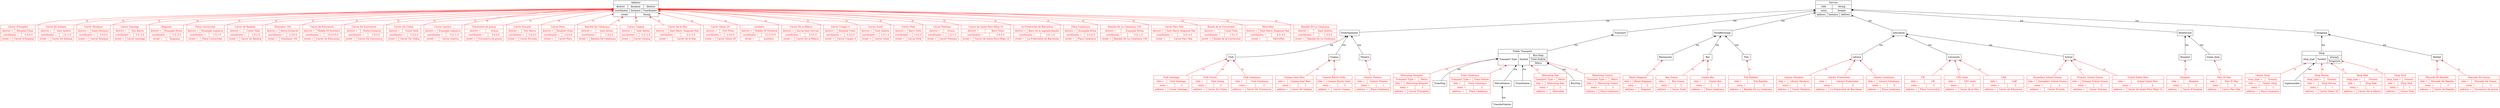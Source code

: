 digraph house {
	node [label="\N"];
	graph [bb="0,0,14909,678"];
	house_Class30113 [label="{Carrer D'hospital|{district =|{Hospital Clinic}}|{coordinates =|{-4.0;4.0}}|{street =|{Carrer D'hospital}}}", shape=record, color="0.0,1.0,1.0", fontcolor="0.0,1.0,1.0", pos="103,474", rects="0,499,207,524 0,474,87,499 87,474,207,499 0,449,124,474 124,449,207,474 0,424,74,449 74,424,207,449", width="2.86", height="1.39"];
	Address [label="{Address|{district|Instance|{District}}|{coordinates|Instance|{Coordinates}}|{street|String}}", shape=record, color="0.0,0.0,0.0", fontcolor="0.0,0.0,0.0", pos="3787,628", rects="3652,653,3922,678 3652,628,3737,653 3737,628,3834,653 3834,628,3922,653 3652,603,3748,628 3748,603,3823,628 3823,603,3922,628 36\
52,578,3786,603 3786,578,3922,603", width="3.75", height="1.39"];
	house_Class30112 [label="{Hospital|{title =|{Hospital}}|{noisy =|{3}}|{address =|{Carrer D'hospital}}}", shape=record, color="0.0,1.0,1.0", fontcolor="0.0,1.0,1.0", pos="13040,153", rects="12931,178,13149,203 12931,153,13034,178 13034,153,13149,178 12931,128,13062,153 13062,128,13149,153 12931,103,13016,128 13016,10\
3,13149,128", width="3.03", height="1.39"];
	Hospital [label=Hospital, shape=box, color="0.0,0.0,0.0", fontcolor="0.0,0.0,0.0", pos="13040,320", width="1.00", height="0.50"];
	house_Class40030 [label="{Carrer De Indiana|{district =|{Sant Andreu}}|{coordinates =|{1.0;-1.0}}|{street =|{Carrer De Indiana}}}", shape=record, color="0.0,1.0,1.0", fontcolor="0.0,1.0,1.0", pos="331,474", rects="224,499,438,524 224,474,319,499 319,474,438,499 224,449,351,474 351,449,438,474 224,424,298,449 298,424,438,449", width="2.97", height="1.39"];
	house_Class30110 [label="{Metrostop Hospital|{Transport Type =|{Metro}}|{title =|{Metrostop Hospital}}|{noisy =|{2}}|{address =|{Carrer D'hospital}}}", shape=record, color="0.0,1.0,1.0", fontcolor="0.0,1.0,1.0", pos="8434,153", rects="8325,190,8543,215 8325,165,8472,190 8472,165,8543,190 8325,140,8391,165 8391,140,8543,165 8325,115,8456,140 8456,115,8543,140 83\
25,90,8410,115 8410,90,8543,115", width="3.03", height="1.74"];
	"Public Transport" [label="{Public Transport|{Transport Type|Symbol|{Bus-Stop|Train-Station|Metro}}}", shape=record, color="0.0,0.0,0.0", fontcolor="0.0,0.0,0.0", pos="9089,320", rects="8945,345,9233,370 8945,270,9062,345 9062,270,9128,345 9128,320,9233,345 9128,295,9233,320 9128,270,9233,295", width="4.00", height="1.39"];
	house_Class40033 [label="{Carrer Montjuic|{district =|{Sants-Montjuic}}|{coordinates =|{4.0;0.0}}|{street =|{Carrer Montjuic}}}", shape=record, color="0.0,1.0,1.0", fontcolor="0.0,1.0,1.0", pos="555,474", rects="456,499,655,524 456,474,536,499 536,474,655,499 456,449,578,474 578,449,655,474 456,424,531,449 531,424,655,449", width="2.75", height="1.39"];
	Club [label=Club, shape=box, color="0.0,0.0,0.0", fontcolor="0.0,0.0,0.0", pos="7356,320", width="0.75", height="0.50"];
	Entertainment [label=Entertainment, shape=box, color="0.0,0.0,0.0", fontcolor="0.0,0.0,0.0", pos="8050,474", width="1.61", height="0.50"];
	house_Class40032 [label="{Library Montjuic|{title =|{Library Montjuic}}|{noisy =|{0}}|{address =|{Carrer Montjuic}}}", shape=record, color="0.0,1.0,1.0", fontcolor="0.0,1.0,1.0", pos="10711,153", rects="10607,178,10815,203 10607,153,10677,178 10677,153,10815,178 10607,128,10733,153 10733,128,10815,153 10607,103,10692,128 10692,10\
3,10815,128", width="2.89", height="1.39"];
	Library [label=Library, shape=box, color="0.0,0.0,0.0", fontcolor="0.0,0.0,0.0", pos="11009,320", width="0.89", height="0.50"];
	house_Class40035 [label="{Carrer Santiago|{district =|{Nou Barris}}|{coordinates =|{2.0;-2.0}}|{street =|{Carrer Santiago}}}", shape=record, color="0.0,1.0,1.0", fontcolor="0.0,1.0,1.0", pos="772,474", rects="672,499,872,524 672,474,767,499 767,474,872,499 672,449,792,474 792,449,872,474 672,424,746,449 746,424,872,449", width="2.78", height="1.39"];
	TramStop [label=TramStop, shape=box, color="0.0,0.0,0.0", fontcolor="0.0,0.0,0.0", pos="8601,153", width="1.11", height="0.50"];
	house_Class40034 [label="{Club Santiago|{title =|{Club Santiago}}|{noisy =|{5}}|{address =|{Carrer Santiago}}}", shape=record, color="0.0,1.0,1.0", fontcolor="0.0,1.0,1.0", pos="7000,153", rects="6895,178,7106,203 6895,153,6974,178 6974,153,7106,178 6895,128,7022,153 7022,128,7106,153 6895,103,6980,128 6980,103,7106,128", width="2.92", height="1.39"];
	house_Class40037 [label="{Resto Diagonal|{title =|{Resto Diagonal}}|{noisy =|{2}}|{address =|{Diagonal}}}", shape=record, color="0.0,1.0,1.0", fontcolor="0.0,1.0,1.0", pos="9775,153", rects="9685,178,9865,203 9685,153,9745,178 9745,153,9865,178 9685,128,9797,153 9797,128,9865,153 9685,103,9779,128 9779,103,9865,128", width="2.50", height="1.39"];
	Restaurant [label=Restaurant, shape=box, color="0.0,0.0,0.0", fontcolor="0.0,0.0,0.0", pos="9939,320", width="1.28", height="0.50"];
	house_Class30119 [label="{Center Shop|{shop_type =|{Grocery}}|{title =|{Center Shop}}|{noisy =|{1}}|{address =|{Placa Catalunya}}}", shape=record, color="0.0,1.0,1.0", fontcolor="0.0,1.0,1.0", pos="13501,153", rects="13395,190,13607,215 13395,165,13517,190 13517,165,13607,190 13395,140,13480,165 13480,140,13607,165 13395,115,13523,140 13523,11\
5,13607,140 13395,90,13480,115 13480,90,13607,115", width="2.94", height="1.74"];
	Shop [label="{Shop|{shop_type|Symbol|{Grocery|Drugstore}}}", shape=record, color="0.0,0.0,0.0", fontcolor="0.0,0.0,0.0", pos="13855,320", rects="13736,332,13975,357 13736,282,13823,332 13823,282,13889,332 13889,307,13975,332 13889,282,13975,307", width="3.31", height="1.04"];
	house_Class30118 [label="{Train Catalunya|{Transport Type =|{Train-Station}}|{title =|{Train Catalunya}}|{noisy =|{2}}|{address =|{Placa Catalunya}}}", shape=record, color="0.0,1.0,1.0", fontcolor="0.0,1.0,1.0", pos="8778,153", rects="8659,190,8898,215 8659,165,8793,190 8793,165,8898,190 8659,140,8746,165 8746,140,8898,165 8659,115,8800,140 8800,115,8898,140 86\
59,90,8757,115 8757,90,8898,115", width="3.31", height="1.74"];
	house_Class40038 [label="{Diagonal|{district =|{Eixample Dreta}}|{coordinates =|{3.0;-2.0}}|{street =|{Diagonal}}}", shape=record, color="0.0,1.0,1.0", fontcolor="0.0,1.0,1.0", pos="991,474", rects="890,499,1093,524 890,474,970,499 970,474,1093,499 890,449,1012,474 1012,449,1093,474 890,424,990,449 990,424,1093,449", width="2.81", height="1.39"];
	house_Class30117 [label="{Placa Universitat|{district =|{Eixample esquerra}}|{coordinates =|{-1.0;1.0}}|{street =|{Placa Universitat}}}", shape=record, color="0.0,1.0,1.0", fontcolor="0.0,1.0,1.0", pos="1222,474", rects="1110,499,1334,524 1110,474,1190,499 1190,474,1334,499 1110,449,1242,474 1242,449,1334,474 1110,424,1192,449 1192,424,1334,449", width="3.11", height="1.39"];
	house_Class30116 [label="{UB|{title =|{UB}}|{noisy =|{3}}|{address =|{Placa Universitat}}}", shape=record, color="0.0,1.0,1.0", fontcolor="0.0,1.0,1.0", pos="11480,153", rects="11371,178,11589,203 11371,153,11492,178 11492,153,11589,178 11371,128,11502,153 11502,128,11589,153 11371,103,11456,128 11456,10\
3,11589,128", width="3.03", height="1.39"];
	University [label=University, shape=box, color="0.0,0.0,0.0", fontcolor="0.0,0.0,0.0", pos="11597,320", width="1.19", height="0.50"];
	house_Class30115 [label="{Carrer de Rambla|{district =|{Ciutat Vella}}|{coordinates =|{-1.0;2.0}}|{street =|{Carrer de Rambla}}}", shape=record, color="0.0,1.0,1.0", fontcolor="0.0,1.0,1.0", pos="1457,474", rects="1352,499,1563,524 1352,474,1449,499 1449,474,1563,499 1352,449,1478,474 1478,449,1563,474 1352,424,1426,449 1426,424,1563,449", width="2.92", height="1.39"];
	house_Class30114 [label="{Mercado De Rambla|{title =|{Mercado De Rambla}}|{noisy =|{2}}|{address =|{Carrer de Rambla}}}", shape=record, color="0.0,1.0,1.0", fontcolor="0.0,1.0,1.0", pos="14540,153", rects="14429,178,14651,203 14429,153,14493,178 14493,153,14651,178 14429,128,14562,153 14562,128,14651,153 14429,103,14514,128 14514,10\
3,14651,128", width="3.08", height="1.39"];
	Market [label=Market, shape=box, color="0.0,0.0,0.0", fontcolor="0.0,0.0,0.0", pos="14540,320", width="0.89", height="0.50"];
	Transport [label=Transport, shape=box, color="0.0,0.0,0.0", fontcolor="0.0,0.0,0.0", pos="9879,474", width="1.11", height="0.50"];
	Service [label="{Service|{title|String}|{noisy|Integer}|{address|Instance|{Address}}}", shape=record, color="0.0,0.0,0.0", fontcolor="0.0,0.0,0.0", pos="10710,628", rects="10603,653,10817,678 10603,628,10703,653 10703,628,10817,653 10603,603,10703,628 10703,603,10817,628 10603,578,10672,603 10672,57\
8,10747,603 10747,578,10817,603", width="2.97", height="1.39"];
	house_Class30018 [label="{Muntaner 102|{district =|{Horta-Guinardo}}|{coordinates =|{2.0;0.0}}|{street =|{Muntaner 102}}}", shape=record, color="0.0,1.0,1.0", fontcolor="0.0,1.0,1.0", pos="1682,474", rects="1580,499,1785,524 1580,474,1660,499 1660,474,1785,499 1580,449,1705,474 1705,449,1785,474 1580,424,1662,449 1662,424,1785,449", width="2.83", height="1.39"];
	house_Class10002 [label="{Carrer de Educacion|{district =|{Middle Of Nowhere}}|{coordinates =|{-10.0;10.0}}|{street =|{Carrer de Educacion}}}", shape=record, color="0.0,1.0,1.0", fontcolor="0.0,1.0,1.0", pos="1916,474", rects="1802,499,2031,524 1802,474,1882,499 1882,474,2031,499 1802,449,1928,474 1928,449,2031,474 1802,424,1876,449 1876,424,2031,449", width="3.17", height="1.39"];
	house_Class40020 [label="{Club Gracia|{title =|{Club Gracia}}|{noisy =|{5}}|{address =|{Carrer De Clubia}}}", shape=record, color="0.0,1.0,1.0", fontcolor="0.0,1.0,1.0", pos="7231,153", rects="7123,178,7340,203 7123,153,7213,178 7213,153,7340,178 7123,128,7253,153 7253,128,7340,153 7123,103,7208,128 7208,103,7340,128", width="3.00", height="1.39"];
	house_Class40024 [label="{Secondary School Gracia|{title =|{Secondary School Gracia}}|{noisy =|{2}}|{address =|{Carrer Escuela}}}", shape=record, color="0.0,1.0,1.0", fontcolor="0.0,1.0,1.0", pos="12220,153", rects="12097,178,12343,203 12097,153,12157,178 12157,153,12343,178 12097,128,12242,153 12242,128,12343,153 12097,103,12204,128 12204,10\
3,12343,128", width="3.42", height="1.39"];
	School [label=School, shape=box, color="0.0,0.0,0.0", fontcolor="0.0,0.0,0.0", pos="12348,320", width="0.83", height="0.50"];
	house_Class40023 [label="{Carrer De Traveserra|{district =|{Horta-Guinardo}}|{coordinates =|{2.0;3.0}}|{street =|{Carrer De Traveserra}}}", shape=record, color="0.0,1.0,1.0", fontcolor="0.0,1.0,1.0", pos="2166,474", rects="2048,499,2284,524 2048,474,2143,499 2143,474,2284,499 2048,449,2189,474 2189,449,2284,474 2048,424,2122,449 2122,424,2284,449", width="3.28", height="1.39"];
	FoodBeverage [label=FoodBeverage, shape=box, color="0.0,0.0,0.0", fontcolor="0.0,0.0,0.0", pos="10317,474", width="1.58", height="0.50"];
	house_Class40022 [label="{Club Catalunya|{title =|{Club Catalunya}}|{noisy =|{5}}|{address =|{Carrer De Traveserra}}}", shape=record, color="0.0,1.0,1.0", fontcolor="0.0,1.0,1.0", pos="7480,153", rects="7357,178,7604,203 7357,153,7449,178 7449,153,7604,178 7357,128,7502,153 7502,128,7604,153 7357,103,7442,128 7442,103,7604,128", width="3.42", height="1.39"];
	house_Class40021 [label="{Carrer De Clubia|{district =|{Ciutat Vella}}|{coordinates =|{2.0;2.0}}|{street =|{Carrer De Clubia}}}", shape=record, color="0.0,1.0,1.0", fontcolor="0.0,1.0,1.0", pos="2405,474", rects="2302,499,2508,524 2302,474,2397,499 2397,474,2508,499 2302,449,2428,474 2428,449,2508,474 2302,424,2376,449 2376,424,2508,449", width="2.86", height="1.39"];
	house_Class30108 [label="{Carrer Llastics|{district =|{Eixample esquerra}}|{coordinates =|{-3.0;-1.0}}|{street =|{Carrer Llastics}}}", shape=record, color="0.0,1.0,1.0", fontcolor="0.0,1.0,1.0", pos="2638,474", rects="2526,499,2750,524 2526,474,2606,499 2606,474,2750,499 2526,449,2656,474 2656,449,2750,474 2526,424,2617,449 2617,424,2750,449", width="3.11", height="1.39"];
	house_Class40027 [label="{Traveserra de gracia|{district =|{Gracia}}|{coordinates =|{4.0;4.0}}|{street =|{Traveserra de gracia}}}", shape=record, color="0.0,1.0,1.0", fontcolor="0.0,1.0,1.0", pos="2883,474", rects="2768,499,2998,524 2768,474,2893,499 2893,474,2998,499 2768,449,2906,474 2906,449,2998,474 2768,424,2842,449 2842,424,2998,449", width="3.19", height="1.39"];
	house_Class40026 [label="{Mercado De Gracia|{title =|{Mercado De Gracia}}|{noisy =|{2}}|{address =|{Traveserra de gracia}}}", shape=record, color="0.0,1.0,1.0", fontcolor="0.0,1.0,1.0", pos="14789,153", rects="14669,178,14910,203 14669,153,14746,178 14746,153,14910,178 14669,128,14811,153 14811,128,14910,153 14669,103,14754,128 14754,10\
3,14910,128", width="3.33", height="1.39"];
	house_Class40025 [label="{Carrer Escuela|{district =|{Nou Barris}}|{coordinates =|{3.0;4.0}}|{street =|{Carrer Escuela}}}", shape=record, color="0.0,1.0,1.0", fontcolor="0.0,1.0,1.0", pos="3111,474", rects="3016,499,3207,524 3016,474,3107,499 3107,474,3207,499 3016,449,3134,474 3134,449,3207,474 3016,424,3090,449 3090,424,3207,449", width="2.64", height="1.39"];
	house_Class30109 [label="{Carrer Paris|{district =|{Hospital Clinic}}|{coordinates =|{2.0;4.0}}|{street =|{Carrer Paris}}}", shape=record, color="0.0,1.0,1.0", fontcolor="0.0,1.0,1.0", pos="3320,474", rects="3224,499,3417,524 3224,474,3304,499 3304,474,3417,499 3224,449,3343,474 3343,449,3417,474 3224,424,3308,449 3308,424,3417,449", width="2.67", height="1.39"];
	MetroStation [label=MetroStation, shape=box, color="0.0,0.0,0.0", fontcolor="0.0,0.0,0.0", pos="8968,153", width="1.47", height="0.50"];
	house_Class30103 [label="{Rambla De Catalunya|{district =|{Sant Antoni}}|{coordinates =|{-1.0;4.0}}|{street =|{Rambla De Catalunya}}}", shape=record, color="0.0,1.0,1.0", fontcolor="0.0,1.0,1.0", pos="3554,474", rects="3434,499,3674,524 3434,474,3544,499 3544,474,3674,499 3434,449,3574,474 3574,449,3674,474 3434,424,3508,449 3508,424,3674,449", width="3.33", height="1.39"];
	house_Class40029 [label="{Cinema Sant Pere|{title =|{Cinema Sant Pere}}|{noisy =|{2}}|{address =|{Carrer De Indiana}}}", shape=record, color="0.0,1.0,1.0", fontcolor="0.0,1.0,1.0", pos="7733,153", rects="7621,178,7846,203 7621,153,7693,178 7693,153,7846,178 7621,128,7755,153 7755,128,7846,153 7621,103,7706,128 7706,103,7846,128", width="3.11", height="1.39"];
	Cinema [label=Cinema, shape=box, color="0.0,0.0,0.0", fontcolor="0.0,0.0,0.0", pos="7970,320", width="0.94", height="0.50"];
	house_Class30003 [label="{Carrer Cinema|{district =|{Sant Antoni}}|{coordinates =|{-3.0;-2.0}}|{street =|{Carrer Cinema}}}", shape=record, color="0.0,1.0,1.0", fontcolor="0.0,1.0,1.0", pos="3787,474", rects="3692,499,3883,524 3692,474,3778,499 3778,474,3883,499 3692,449,3805,474 3805,449,3883,474 3692,424,3766,449 3766,424,3883,449", width="2.64", height="1.39"];
	Theatre [label=Theatre, shape=box, color="0.0,0.0,0.0", fontcolor="0.0,0.0,0.0", pos="8129,320", width="0.97", height="0.50"];
	Education [label=Education, shape=box, color="0.0,0.0,0.0", fontcolor="0.0,0.0,0.0", pos="11221,474", width="1.17", height="0.50"];
	house_Class30004 [label="{UPC Gotic|{title =|{UPC Gotic}}|{noisy =|{3}}|{address =|{Carrer de la Mar}}}", shape=record, color="0.0,1.0,1.0", fontcolor="0.0,1.0,1.0", pos="11714,153", rects="11607,178,11821,203 11607,153,11701,178 11701,153,11821,178 11607,128,11736,153 11736,128,11821,153 11607,103,11692,128 11692,10\
3,11821,128", width="2.97", height="1.39"];
	TransferStation [label=TransferStation, shape=box, color="0.0,0.0,0.0", fontcolor="0.0,0.0,0.0", pos="8968,18", width="1.69", height="0.50"];
	Supermarket [label=Supermarket, shape=box, color="0.0,0.0,0.0", fontcolor="0.0,0.0,0.0", pos="13677,153", width="1.44", height="0.50"];
	house_Class30005 [label="{Carrer de la Mar|{district =|{Sant Marti: Diagonal Mar}}|{coordinates =|{-4.0;-3.0}}|{street =|{Carrer de la Mar}}}", shape=record, color="0.0,1.0,1.0", fontcolor="0.0,1.0,1.0", pos="4034,474", rects="3900,499,4169,524 3900,474,3980,499 3980,474,4169,499 3900,449,4052,474 4052,449,4169,474 3900,424,4007,449 4007,424,4169,449", width="3.72", height="1.39"];
	HealthCare [label=HealthCare, shape=box, color="0.0,0.0,0.0", fontcolor="0.0,0.0,0.0", pos="13040,474", width="1.31", height="0.50"];
	house_Class40011 [label="{Carrer Ghent 20|{district =|{Fort Pienc}}|{coordinates =|{2.0;0.0}}|{street =|{Carrer Ghent 20}}}", shape=record, color="0.0,1.0,1.0", fontcolor="0.0,1.0,1.0", pos="4288,474", rects="4186,499,4391,524 4186,474,4286,499 4286,474,4391,499 4186,449,4311,474 4311,449,4391,474 4186,424,4260,449 4260,424,4391,449", width="2.83", height="1.39"];
	house_Class40010 [label="{Shop Ferran|{shop_type =|{Grocery}}|{title =|{Shop Ferran}}|{noisy =|{1}}|{address =|{Carrer Ghent 20}}}", shape=record, color="0.0,1.0,1.0", fontcolor="0.0,1.0,1.0", pos="13855,153", rects="13747,190,13963,215 13747,165,13871,190 13871,165,13963,190 13747,140,13835,165 13835,140,13963,165 13747,115,13877,140 13877,11\
5,13963,140 13747,90,13832,115 13832,90,13963,115", width="3.00", height="1.74"];
	house_Class50010 [label="{nowhere|{district =|{Middle Of Nowhere}}|{coordinates =|{-12.0;10.0}}|{street =|{nowhere}}}", shape=record, color="0.0,1.0,1.0", fontcolor="0.0,1.0,1.0", pos="4522,474", rects="4408,499,4636,524 4408,474,4488,499 4488,474,4636,499 4408,449,4533,474 4533,449,4636,474 4408,424,4520,449 4520,424,4636,449", width="3.17", height="1.39"];
	house_Class40013 [label="{Carrer De la Ribera|{district =|{Sarria-Sant Gervasi}}|{coordinates =|{3.0;0.0}}|{street =|{Carrer De la Ribera}}}", shape=record, color="0.0,1.0,1.0", fontcolor="0.0,1.0,1.0", pos="4770,474", rects="4654,499,4886,524 4654,474,4734,499 4734,474,4886,499 4654,449,4793,474 4793,449,4886,474 4654,424,4732,449 4732,424,4886,449", width="3.22", height="1.39"];
	house_Class40012 [label="{Shop Paki|{shop_type =|{Grocery}}|{title =|{Shop Paki}}|{noisy =|{1}}|{address =|{Carrer De la Ribera}}}", shape=record, color="0.0,1.0,1.0", fontcolor="0.0,1.0,1.0", pos="14098,153", rects="13981,190,14216,215 13981,165,14114,190 14114,165,14216,190 13981,140,14086,165 14086,140,14216,165 13981,115,14120,140 14120,11\
5,14216,140 13981,90,14066,115 14066,90,14216,115", width="3.25", height="1.74"];
	Bar [label=Bar, shape=box, color="0.0,0.0,0.0", fontcolor="0.0,0.0,0.0", pos="10193,320", width="0.75", height="0.50"];
	house_Class2 [label="{Carrer Congos 4|{district =|{Hospital Clinic}}|{coordinates =|{3.0;4.0}}|{street =|{Carrer Congos 4}}}", shape=record, color="0.0,1.0,1.0", fontcolor="0.0,1.0,1.0", pos="5005,474", rects="4904,499,5107,524 4904,474,4989,499 4989,474,5107,499 4904,449,5028,474 5028,449,5107,474 4904,424,4978,449 4978,424,5107,449", width="2.81", height="1.39"];
	house_Class40019 [label="{Carrer Guell|{district =|{Sant Andreu}}|{coordinates =|{2.0;1.0}}|{street =|{Carrer Guell}}}", shape=record, color="0.0,1.0,1.0", fontcolor="0.0,1.0,1.0", pos="5215,474", rects="5124,499,5307,524 5124,474,5204,499 5204,474,5307,499 5124,449,5238,474 5238,449,5307,474 5124,424,5202,449 5202,424,5307,449", width="2.53", height="1.39"];
	house_Class1 [label="{UAB|{title =|{UAB}}|{noisy =|{2}}|{address =|{Carrer de Educacion}}}", shape=record, color="0.0,1.0,1.0", fontcolor="0.0,1.0,1.0", pos="11959,153", rects="11839,178,12079,203 11839,153,11966,178 11966,153,12079,178 11839,128,11981,153 11981,128,12079,153 11839,103,11924,128 11924,10\
3,12079,128", width="3.33", height="1.39"];
	house_Class40018 [label="{Bar Gracia|{title =|{Bar Gracia}}|{noisy =|{3}}|{address =|{Carrer Guell}}}", shape=record, color="0.0,1.0,1.0", fontcolor="0.0,1.0,1.0", pos="9976,153", rects="9883,178,10069,203 9883,153,9961,178 9961,153,10069,178 9883,128,9998,153 9998,128,10069,153 9883,103,9968,128 9968,103,10069,12\
8", width="2.58", height="1.39"];
	TrainStation [label=TrainStation, shape=box, color="0.0,0.0,0.0", fontcolor="0.0,0.0,0.0", pos="9089,153", width="1.39", height="0.50"];
	house_Class40015 [label="{Carrer Nick|{district =|{Barri Gotic}}|{coordinates =|{1.0;2.0}}|{street =|{Carrer Nick}}}", shape=record, color="0.0,1.0,1.0", fontcolor="0.0,1.0,1.0", pos="5413,474", rects="5324,499,5502,524 5324,474,5408,499 5408,474,5502,499 5324,449,5436,474 5436,449,5502,474 5324,424,5403,449 5403,424,5502,449", width="2.47", height="1.39"];
	house_Class40014 [label="{Shop Nick|{shop_type =|{Grocery}}|{title =|{Shop Nick}}|{noisy =|{1}}|{address =|{Carrer Nick}}}", shape=record, color="0.0,1.0,1.0", fontcolor="0.0,1.0,1.0", pos="14322,153", rects="14233,190,14412,215 14233,165,14338,190 14338,165,14412,190 14233,140,14310,165 14310,140,14412,165 14233,115,14344,140 14344,11\
5,14412,140 14233,90,14318,115 14318,90,14412,115", width="2.47", height="1.74"];
	house_Class40017 [label="{Carrer Fontana|{district =|{Gracia}}|{coordinates =|{1.0;1.0}}|{street =|{Carrer Fontana}}}", shape=record, color="0.0,1.0,1.0", fontcolor="0.0,1.0,1.0", pos="5617,474", rects="5520,499,5715,524 5520,474,5627,499 5627,474,5715,499 5520,449,5640,474 5640,449,5715,474 5520,424,5594,449 5594,424,5715,449", width="2.69", height="1.39"];
	house_Class40016 [label="{Primary School Gracia|{title =|{Primary School Gracia}}|{noisy =|{2}}|{address =|{Carrer Fontana}}}", shape=record, color="0.0,1.0,1.0", fontcolor="0.0,1.0,1.0", pos="12475,153", rects="12361,178,12589,203 12361,153,12421,178 12421,153,12589,178 12361,128,12497,153 12497,128,12589,153 12361,103,12457,128 12457,10\
3,12589,128", width="3.17", height="1.39"];
	house_Class3 [label="{Pub Rambla|{title =|{Pub Rambla}}|{noisy =|{3}}|{address =|{Rambla De La Catalunya}}}", shape=record, color="0.0,1.0,1.0", fontcolor="0.0,1.0,1.0", pos="10453,153", rects="10317,178,10589,203 10317,153,10434,178 10434,153,10589,178 10317,128,10475,153 10475,128,10589,153 10317,103,10402,128 10402,10\
3,10589,128", width="3.78", height="1.39"];
	Pub [label=Pub, shape=box, color="0.0,0.0,0.0", fontcolor="0.0,0.0,0.0", pos="10359,320", width="0.75", height="0.50"];
	Shopping [label=Shopping, shape=box, color="0.0,0.0,0.0", fontcolor="0.0,0.0,0.0", pos="13855,474", width="1.11", height="0.50"];
	house_Class30077 [label="{Carrer de Sante Pere Mitja 10|{district =|{Barri Gotic}}|{coordinates =|{-2.0;2.0}}|{street =|{Carrer de Sante Pere Mitja 10}}}\
", shape=record, color="0.0,1.0,1.0", fontcolor="0.0,1.0,1.0", pos="5880,474", rects="5732,499,6028,524 5732,474,5875,499 5875,474,6028,499 5732,449,5900,474 5900,449,6028,474 5732,424,5806,449 5806,424,6028,449", width="4.11", height="1.39"];
	house_Class30074 [label="{Library Fraternitat|{title =|{Library Fraternitat}}|{noisy =|{0}}|{address =|{La Fraternitat de Barcelona}}}", shape=record, color="0.0,1.0,1.0", fontcolor="0.0,1.0,1.0", pos="10978,153", rects="10833,178,11124,203 10833,153,10936,178 10936,153,11124,178 10833,128,11000,153 11000,128,11124,153 10833,103,10918,128 10918,10\
3,11124,128", width="4.03", height="1.39"];
	house_Class30076 [label="{School Santa Pere|{title =|{School Santa Pere}}|{noisy =|{4}}|{address =|{Carrer de Sante Pere Mitja 10}}}", shape=record, color="0.0,1.0,1.0", fontcolor="0.0,1.0,1.0", pos="12760,153", rects="12607,178,12914,203 12607,153,12720,178 12720,153,12914,178 12607,128,12782,153 12782,128,12914,153 12607,103,12692,128 12692,10\
3,12914,128", width="4.25", height="1.39"];
	house_Class30075 [label="{La Fraternitat de Barcelona|{district =|{Barri de la sagrada familia}}|{coordinates =|{2.0;-1.0}}|{street =|{La Fraternitat de \
Barcelona}}}", shape=record, color="0.0,1.0,1.0", fontcolor="0.0,1.0,1.0", pos="6186,474", rects="6046,499,6326,524 6046,474,6128,499 6128,474,6326,499 6046,449,6206,474 6206,449,6326,474 6046,424,6120,449 6120,424,6326,449", width="3.89", height="1.39"];
	house_Class30071 [label="{Library Catalunya|{title =|{Library Catalunya}}|{noisy =|{0}}|{address =|{Placa Catalunya}}}", shape=record, color="0.0,1.0,1.0", fontcolor="0.0,1.0,1.0", pos="11247,153", rects="11141,178,11353,203 11141,153,11207,178 11207,153,11353,178 11141,128,11269,153 11269,128,11353,153 11141,103,11226,128 11226,10\
3,11353,128", width="2.94", height="1.39"];
	house_Class30072 [label="{Placa Catalunya|{district =|{Eixample Dreta}}|{coordinates =|{0.0;0.0}}|{street =|{Placa Catalunya}}}", shape=record, color="0.0,1.0,1.0", fontcolor="0.0,1.0,1.0", pos="6445,474", rects="6344,499,6547,524 6344,474,6424,499 6424,474,6547,499 6344,449,6468,474 6468,449,6547,474 6344,424,6419,449 6419,424,6547,449", width="2.81", height="1.39"];
	house_Class20001 [label="{Rambla De La Catalunya 150|{district =|{Eixample Dreta}}|{coordinates =|{-3.0;-1.0}}|{street =|{Rambla De La Catalunya 150}}}", shape=record, color="0.0,1.0,1.0", fontcolor="0.0,1.0,1.0", pos="6710,474", rects="6564,499,6857,524 6564,474,6689,499 6689,474,6857,499 6564,449,6728,474 6728,449,6857,474 6564,424,6638,449 6638,424,6857,449", width="4.06", height="1.39"];
	house_Class20002 [label="{Cinema Barrio Gotic|{title =|{Cinema Barrio Gotic}}|{noisy =|{2}}|{address =|{Carrer Cinema}}}", shape=record, color="0.0,1.0,1.0", fontcolor="0.0,1.0,1.0", pos="7970,153", rects="7863,178,8078,203 7863,153,7923,178 7923,153,8078,178 7863,128,7992,153 7992,128,8078,153 7863,103,7954,128 7954,103,8078,128", width="2.97", height="1.39"];
	house_Class40007 [label="{Carrer Parc Mar|{district =|{Sant Marti: Diagonal Mar}}|{coordinates =|{-4.0;-4.0}}|{street =|{Carrer Parc Mar}}}", shape=record, color="0.0,1.0,1.0", fontcolor="0.0,1.0,1.0", pos="7008,474", rects="6874,499,7143,524 6874,474,6954,499 6954,474,7143,499 6874,449,7026,474 7026,449,7143,474 6874,424,6983,449 6983,424,7143,449", width="3.72", height="1.39"];
	house_Class50007 [label="{Ronda de la Universitat|{district =|{Ciutat Vella}}|{coordinates =|{-1.0;1.0}}|{street =|{Ronda de la Universitat}}}", shape=record, color="0.0,1.0,1.0", fontcolor="0.0,1.0,1.0", pos="7285,474", rects="7160,499,7411,524 7160,474,7277,499 7277,474,7411,499 7160,449,7306,474 7306,449,7411,474 7160,424,7234,449 7234,424,7411,449", width="3.47", height="1.39"];
	house_Class40006 [label="{Parc El Mar|{title =|{Parc El Mar}}|{noisy =|{0}}|{address =|{Carrer Parc Mar}}}", shape=record, color="0.0,1.0,1.0", fontcolor="0.0,1.0,1.0", pos="13272,153", rects="13167,178,13377,203 13167,153,13255,178 13255,153,13377,178 13167,128,13294,153 13294,128,13377,153 13167,103,13252,128 13252,10\
3,13377,128", width="2.92", height="1.39"];
	"Green Area" [label="Green Area", shape=box, color="0.0,0.0,0.0", fontcolor="0.0,0.0,0.0", pos="13207,320", width="1.33", height="0.50"];
	house_Class20000 [label="{MetroMar|{district =|{Sant Marti: Diagonal Mar}}|{coordinates =|{4.0;-4.0}}|{street =|{MetroMar}}}", shape=record, color="0.0,1.0,1.0", fontcolor="0.0,1.0,1.0", pos="7562,474", rects="7428,499,7697,524 7428,474,7508,499 7508,474,7697,499 7428,449,7583,474 7583,449,7697,474 7428,424,7558,449 7558,424,7697,449", width="3.72", height="1.39"];
	house_Class30120 [label="{Center Bar|{title =|{Center Bar}}|{noisy =|{3}}|{address =|{Placa Catalunya}}}", shape=record, color="0.0,1.0,1.0", fontcolor="0.0,1.0,1.0", pos="10193,153", rects="10087,178,10299,203 10087,153,10177,178 10177,153,10299,178 10087,128,10215,153 10215,128,10299,153 10087,103,10172,128 10172,10\
3,10299,128", width="2.94", height="1.39"];
	house_Class30123 [label="{Rambla De La Catalunya|{district =|{Sant Andreu}}|{coordinates =|{-1.0;0.0}}|{street =|{Rambla De La Catalunya}}}", shape=record, color="0.0,1.0,1.0", fontcolor="0.0,1.0,1.0", pos="7844,474", rects="7714,499,7975,524 7714,474,7833,499 7833,474,7975,499 7714,449,7865,474 7865,449,7975,474 7714,424,7788,449 7788,424,7975,449", width="3.61", height="1.39"];
	house_Class40040 [label="{Metrostop Mar|{Transport Type =|{Metro}}|{title =|{Metrostop Mar}}|{noisy =|{2}}|{address =|{MetroMar}}}", shape=record, color="0.0,1.0,1.0", fontcolor="0.0,1.0,1.0", pos="9252,153", rects="9157,190,9348,215 9157,165,9291,190 9291,165,9348,190 9157,140,9224,165 9224,140,9348,165 9157,115,9274,140 9274,115,9348,140 91\
57,90,9253,115 9253,90,9348,115", width="2.64", height="1.74"];
	house_Class30121 [label="{Centric Theatre|{title =|{Centric Theatre}}|{noisy =|{1}}|{address =|{Placa Catalunya}}}", shape=record, color="0.0,1.0,1.0", fontcolor="0.0,1.0,1.0", pos="8201,153", rects="8095,178,8307,203 8095,153,8168,178 8168,153,8307,178 8095,128,8223,153 8223,128,8307,153 8095,103,8180,128 8180,103,8307,128", width="2.94", height="1.39"];
	BusStop [label=BusStop, shape=box, color="0.0,0.0,0.0", fontcolor="0.0,0.0,0.0", pos="9401,153", width="1.00", height="0.50"];
	house_Class30122 [label="{Metrostop Centre|{Transport Type =|{Metro}}|{title =|{Metrostop Centre}}|{noisy =|{2}}|{address =|{Placa Catalunya}}}", shape=record, color="0.0,1.0,1.0", fontcolor="0.0,1.0,1.0", pos="9561,153", rects="9455,190,9667,215 9455,165,9599,190 9599,165,9667,190 9455,140,9522,165 9522,140,9667,165 9455,115,9583,140 9583,115,9667,140 94\
55,90,9540,115 9540,90,9667,115", width="2.94", height="1.74"];
	Address -> house_Class30113 [dir=back, label=io, color="0.0,1.0,1.0", fontcolor="0.0,1.0,1.0", pos="s,3652,627 3642,627 3092,622 1139,603 519,560 384,550 347,560 215,524 212,523 210,522 207,522", lp="572,551"];
	Hospital -> house_Class30112 [dir=back, label=io, color="0.0,1.0,1.0", fontcolor="0.0,1.0,1.0", pos="s,13040,302 13040,292 13040,268 13040,232 13040,203", lp="13046,243"];
	Address -> house_Class40030 [dir=back, label=io, color="0.0,1.0,1.0", fontcolor="0.0,1.0,1.0", pos="s,3652,627 3642,627 3114,622 1308,603 731,560 605,550 570,557 447,524 444,523 441,522 438,521", lp="781,551"];
	"Public Transport" -> house_Class30110 [dir=back, label=io, color="0.0,1.0,1.0", fontcolor="0.0,1.0,1.0", pos="s,8945,308 8935,307 8825,293 8675,266 8552,216 8549,215 8546,214 8543,212", lp="8669,243"];
	Address -> house_Class40033 [dir=back, label=io, color="0.0,1.0,1.0", fontcolor="0.0,1.0,1.0", pos="s,3652,627 3642,627 3139,621 1481,600 949,560 822,550 787,559 663,524 660,523 658,522 655,521", lp="996,551"];
	Entertainment -> Club [dir=back, label=isa, color="0.0,0.0,0.0", fontcolor="0.0,0.0,0.0", pos="s,8031,456 8023,449 8012,440 7997,430 7983,424 7871,376 7489,334 7383,323", lp="7941,397"];
	Library -> house_Class40032 [dir=back, label=io, color="0.0,1.0,1.0", fontcolor="0.0,1.0,1.0", pos="s,10977,302 10968,297 10925,273 10856,235 10800,203", lp="10891,243"];
	Address -> house_Class40035 [dir=back, label=io, color="0.0,1.0,1.0", fontcolor="0.0,1.0,1.0", pos="s,3652,626 3642,626 3165,620 1659,596 1172,560 1043,550 1007,559 881,524 878,523 875,522 872,521", lp="1216,551"];
	"Public Transport" -> TramStop [dir=back, label=isa, color="0.0,0.0,0.0", fontcolor="0.0,0.0,0.0", pos="s,8945,296 8935,294 8828,275 8697,246 8650,216 8633,204 8619,185 8611,171", lp="8756,243"];
	Club -> house_Class40034 [dir=back, label=io, color="0.0,1.0,1.0", fontcolor="0.0,1.0,1.0", pos="s,7329,309 7320,305 7271,286 7185,251 7114,216 7106,212 7097,207 7089,203", lp="7197,243"];
	Restaurant -> house_Class40037 [dir=back, label=io, color="0.0,1.0,1.0", fontcolor="0.0,1.0,1.0", pos="s,9921,302 9914,295 9890,271 9854,234 9824,203", lp="9876,243"];
	Shop -> house_Class30119 [dir=back, label=io, color="0.0,1.0,1.0", fontcolor="0.0,1.0,1.0", pos="s,13763,282 13754,278 13711,260 13661,237 13616,216 13613,215 13610,213 13607,212", lp="13698,243"];
	"Public Transport" -> house_Class30118 [dir=back, label=io, color="0.0,1.0,1.0", fontcolor="0.0,1.0,1.0", pos="s,8996,270 8987,265 8957,249 8924,231 8893,215", lp="8966,243"];
	Address -> house_Class40038 [dir=back, label=io, color="0.0,1.0,1.0", fontcolor="0.0,1.0,1.0", pos="s,3652,626 3642,626 3197,617 1857,590 1421,560 1279,549 1239,562 1101,524 1098,523 1096,522 1093,522", lp="1462,551"];
	Address -> house_Class30117 [dir=back, label=io, color="0.0,1.0,1.0", fontcolor="0.0,1.0,1.0", pos="s,3652,625 3642,625 3225,616 2036,589 1646,560 1511,549 1475,558 1343,524 1340,523 1337,522 1334,521", lp="1683,551"];
	University -> house_Class30116 [dir=back, label=io, color="0.0,1.0,1.0", fontcolor="0.0,1.0,1.0", pos="s,11584,302 11578,293 11561,270 11535,233 11515,203", lp="11554,243"];
	Address -> house_Class30115 [dir=back, label=io, color="0.0,1.0,1.0", fontcolor="0.0,1.0,1.0", pos="s,3652,627 3642,627 3321,624 2528,611 1866,560 1735,549 1699,558 1571,524 1568,523 1566,522 1563,522", lp="1872,551"];
	Market -> house_Class30114 [dir=back, label=io, color="0.0,1.0,1.0", fontcolor="0.0,1.0,1.0", pos="s,14540,302 14540,292 14540,268 14540,232 14540,203", lp="14546,243"];
	Service -> Transport [dir=back, label=isa, color="0.0,0.0,0.0", fontcolor="0.0,0.0,0.0", pos="s,10603,608 10593,606 10404,571 10040,504 9919,481", lp="10352,551"];
	Address -> house_Class30018 [dir=back, label=io, color="0.0,1.0,1.0", fontcolor="0.0,1.0,1.0", pos="s,3652,626 3642,626 3352,620 2682,602 2120,560 1975,549 1935,562 1793,524 1790,523 1788,522 1785,522", lp="2126,551"];
	Address -> house_Class10002 [dir=back, label=io, color="0.0,1.0,1.0", fontcolor="0.0,1.0,1.0", pos="s,3652,624 3642,624 3385,615 2837,596 2375,560 2226,548 2185,560 2039,524 2036,523 2034,523 2031,522", lp="2420,551"];
	Club -> house_Class40020 [dir=back, label=io, color="0.0,1.0,1.0", fontcolor="0.0,1.0,1.0", pos="s,7342,302 7336,294 7318,270 7290,233 7268,203", lp="7309,243"];
	School -> house_Class40024 [dir=back, label=io, color="0.0,1.0,1.0", fontcolor="0.0,1.0,1.0", pos="s,12334,302 12328,294 12309,270 12281,233 12258,203", lp="12300,243"];
	Address -> house_Class40023 [dir=back, label=io, color="0.0,1.0,1.0", fontcolor="0.0,1.0,1.0", pos="s,3652,623 3642,623 3416,613 2970,593 2591,560 2459,548 2423,556 2293,524 2290,523 2287,522 2284,522", lp="2630,551"];
	FoodBeverage -> Restaurant [dir=back, label=isa, color="0.0,0.0,0.0", fontcolor="0.0,0.0,0.0", pos="s,10273,456 10264,452 10188,421 10053,367 9983,338", lp="10158,397"];
	Club -> house_Class40022 [dir=back, label=io, color="0.0,1.0,1.0", fontcolor="0.0,1.0,1.0", pos="s,7370,302 7376,294 7394,270 7421,233 7443,203", lp="7424,243"];
	Address -> house_Class40021 [dir=back, label=io, color="0.0,1.0,1.0", fontcolor="0.0,1.0,1.0", pos="s,3652,620 3642,619 3457,607 3129,585 2848,560 2701,546 2660,562 2517,524 2514,523 2511,522 2508,521", lp="2881,551"];
	Address -> house_Class30108 [dir=back, label=io, color="0.0,1.0,1.0", fontcolor="0.0,1.0,1.0", pos="s,3652,619 3642,618 3399,602 2923,565 2759,524 2756,523 2753,522 2750,521", lp="2984,551"];
	Address -> house_Class40027 [dir=back, label=io, color="0.0,1.0,1.0", fontcolor="0.0,1.0,1.0", pos="s,3652,620 3642,619 3484,608 3224,581 3007,524 3004,523 3001,522 2998,521", lp="3183,551"];
	Transport -> "Public Transport" [dir=back, label=isa, color="0.0,0.0,0.0", fontcolor="0.0,0.0,0.0", pos="s,9839,466 9829,464 9711,442 9413,383 9233,348", lp="9539,397"];
	Market -> house_Class40026 [dir=back, label=io, color="0.0,1.0,1.0", fontcolor="0.0,1.0,1.0", pos="s,14567,302 14576,296 14612,272 14669,234 14715,203", lp="14670,243"];
	Address -> house_Class40025 [dir=back, label=io, color="0.0,1.0,1.0", fontcolor="0.0,1.0,1.0", pos="s,3652,614 3642,613 3524,597 3357,570 3215,524 3212,523 3210,522 3207,521", lp="3361,551"];
	Address -> house_Class30109 [dir=back, label=io, color="0.0,1.0,1.0", fontcolor="0.0,1.0,1.0", pos="s,3652,595 3642,592 3575,574 3496,551 3425,524 3422,523 3420,522 3417,521", lp="3540,551"];
	"Public Transport" -> MetroStation [dir=back, label=isa, color="0.0,0.0,0.0", fontcolor="0.0,0.0,0.0", pos="s,9053,270 9047,262 9024,230 8997,193 8981,171", lp="9047,243"];
	Address -> house_Class30103 [dir=back, label=io, color="0.0,1.0,1.0", fontcolor="0.0,1.0,1.0", pos="s,3711,578 3702,572 3679,557 3653,539 3630,524", lp="3692,551"];
	Service -> Entertainment [dir=back, label=isa, color="0.0,0.0,0.0", fontcolor="0.0,0.0,0.0", pos="s,10603,622 10593,621 10131,595 8444,497 8108,477", lp="9547,551"];
	Cinema -> house_Class40029 [dir=back, label=io, color="0.0,1.0,1.0", fontcolor="0.0,1.0,1.0", pos="s,7944,302 7936,296 7902,272 7847,234 7804,203", lp="7877,243"];
	Address -> house_Class30003 [dir=back, label=io, color="0.0,1.0,1.0", fontcolor="0.0,1.0,1.0", pos="s,3787,578 3787,568 3787,553 3787,538 3787,524", lp="3793,551"];
	Entertainment -> Theatre [dir=back, label=isa, color="0.0,0.0,0.0", fontcolor="0.0,0.0,0.0", pos="s,8059,456 8064,447 8080,415 8106,365 8120,338", lp="8100,397"];
	Education -> School [dir=back, label=isa, color="0.0,0.0,0.0", fontcolor="0.0,0.0,0.0", pos="s,11263,468 11273,467 11470,440 12165,345 12318,324", lp="11826,397"];
	University -> house_Class30004 [dir=back, label=io, color="0.0,1.0,1.0", fontcolor="0.0,1.0,1.0", pos="s,11610,302 11616,293 11633,270 11659,233 11679,203", lp="11661,243"];
	MetroStation -> TransferStation [dir=back, label=isa, color="0.0,0.0,0.0", fontcolor="0.0,0.0,0.0", pos="s,8968,135 8968,125 8968,98 8968,59 8968,36", lp="8977,63"];
	Shop -> Supermarket [dir=back, label=isa, color="0.0,0.0,0.0", fontcolor="0.0,0.0,0.0", pos="s,13811,282 13803,276 13782,258 13758,236 13738,216 13722,201 13706,184 13694,171", lp="13786,243"];
	Address -> house_Class30005 [dir=back, label=io, color="0.0,1.0,1.0", fontcolor="0.0,1.0,1.0", pos="s,3868,578 3877,573 3902,557 3929,539 3954,524", lp="3925,551"];
	Service -> HealthCare [dir=back, label=isa, color="0.0,0.0,0.0", fontcolor="0.0,0.0,0.0", pos="s,10817,621 10827,620 11254,592 12711,496 12993,477", lp="11952,551"];
	Entertainment -> Cinema [dir=back, label=isa, color="0.0,0.0,0.0", fontcolor="0.0,0.0,0.0", pos="s,8041,456 8036,447 8019,415 7994,365 7979,338", lp="8023,397"];
	Address -> house_Class40011 [dir=back, label=io, color="0.0,1.0,1.0", fontcolor="0.0,1.0,1.0", pos="s,3922,598 3932,596 4006,577 4098,553 4177,524 4180,523 4183,522 4186,521", lp="4122,551"];
	Shop -> house_Class40010 [dir=back, label=io, color="0.0,1.0,1.0", fontcolor="0.0,1.0,1.0", pos="s,13855,282 13855,272 13855,254 13855,234 13855,215", lp="13861,243"];
	Address -> house_Class50010 [dir=back, label=io, color="0.0,1.0,1.0", fontcolor="0.0,1.0,1.0", pos="s,3922,613 3932,612 4057,596 4242,568 4399,524 4402,523 4405,522 4408,521", lp="4325,551"];
	Address -> house_Class40013 [dir=back, label=io, color="0.0,1.0,1.0", fontcolor="0.0,1.0,1.0", pos="s,3922,622 3932,621 4105,612 4400,587 4645,524 4648,523 4651,522 4654,522", lp="4562,551"];
	Shop -> house_Class40012 [dir=back, label=io, color="0.0,1.0,1.0", fontcolor="0.0,1.0,1.0", pos="s,13910,282 13918,276 13946,258 13978,236 14008,215", lp="13982,243"];
	FoodBeverage -> Bar [dir=back, label=isa, color="0.0,0.0,0.0", fontcolor="0.0,0.0,0.0", pos="s,10302,456 10296,448 10270,417 10229,366 10208,338", lp="10270,397"];
	Address -> house_Class2 [dir=back, label=io, color="0.0,1.0,1.0", fontcolor="0.0,1.0,1.0", pos="s,3922,621 3932,620 4190,606 4717,572 4895,524 4898,523 4901,522 4904,521", lp="4792,551"];
	Address -> house_Class40019 [dir=back, label=io, color="0.0,1.0,1.0", fontcolor="0.0,1.0,1.0", pos="s,3922,621 3932,620 4130,609 4493,588 4802,560 4942,547 4981,563 5115,524 5118,523 5121,522 5124,521", lp="5040,551"];
	University -> house_Class1 [dir=back, label=io, color="0.0,1.0,1.0", fontcolor="0.0,1.0,1.0", pos="s,11639,302 11648,298 11696,277 11767,245 11830,216 11839,212 11847,207 11856,203", lp="11790,243"];
	Bar -> house_Class40018 [dir=back, label=io, color="0.0,1.0,1.0", fontcolor="0.0,1.0,1.0", pos="s,10169,302 10161,296 10130,272 10080,234 10041,203", lp="10108,243"];
	"Public Transport" -> TrainStation [dir=back, label=isa, color="0.0,0.0,0.0", fontcolor="0.0,0.0,0.0", pos="s,9089,270 9089,260 9089,229 9089,193 9089,171", lp="9098,243"];
	Service -> Education [dir=back, label=isa, color="0.0,0.0,0.0", fontcolor="0.0,0.0,0.0", pos="s,10817,596 10827,593 10940,559 11103,510 11179,487", lp="10988,551"];
	Address -> house_Class40015 [dir=back, label=io, color="0.0,1.0,1.0", fontcolor="0.0,1.0,1.0", pos="s,3922,624 3932,624 4168,616 4647,597 5050,560 5169,548 5202,559 5315,524 5318,523 5321,522 5324,521", lp="5248,551"];
	Education -> Library [dir=back, label=isa, color="0.0,0.0,0.0", fontcolor="0.0,0.0,0.0", pos="s,11196,456 11188,450 11145,419 11072,366 11034,338", lp="11135,397"];
	Shop -> house_Class40014 [dir=back, label=io, color="0.0,1.0,1.0", fontcolor="0.0,1.0,1.0", pos="s,13975,295 13985,293 14058,276 14148,249 14224,216 14227,215 14230,213 14233,212", lp="14180,243"];
	Address -> house_Class40017 [dir=back, label=io, color="0.0,1.0,1.0", fontcolor="0.0,1.0,1.0", pos="s,3922,626 3932,626 4197,621 4774,605 5258,560 5372,549 5403,556 5511,524 5514,523 5517,522 5520,521", lp="5442,551"];
	School -> house_Class40016 [dir=back, label=io, color="0.0,1.0,1.0", fontcolor="0.0,1.0,1.0", pos="s,12362,302 12368,294 12387,270 12415,233 12437,203", lp="12417,243"];
	Pub -> house_Class3 [dir=back, label=io, color="0.0,1.0,1.0", fontcolor="0.0,1.0,1.0", pos="s,10369,302 10374,293 10388,269 10408,233 10425,203", lp="10411,243"];
	FoodBeverage -> Pub [dir=back, label=isa, color="0.0,0.0,0.0", fontcolor="0.0,0.0,0.0", pos="s,10322,456 10325,446 10333,415 10347,365 10354,338", lp="10346,397"];
	Service -> Shopping [dir=back, label=isa, color="0.0,0.0,0.0", fontcolor="0.0,0.0,0.0", pos="s,10817,624 10827,624 11174,611 12225,572 13096,524 13370,509 13701,485 13815,477", lp="12713,551"];
	Address -> house_Class30077 [dir=back, label=io, color="0.0,1.0,1.0", fontcolor="0.0,1.0,1.0", pos="s,3922,627 3932,627 4222,623 4893,607 5452,560 5574,549 5605,550 5723,524 5726,523 5729,523 5732,522", lp="5628,551"];
	Library -> house_Class30074 [dir=back, label=io, color="0.0,1.0,1.0", fontcolor="0.0,1.0,1.0", pos="s,11006,302 11004,292 11000,268 10993,232 10987,203", lp="11001,243"];
	School -> house_Class30076 [dir=back, label=io, color="0.0,1.0,1.0", fontcolor="0.0,1.0,1.0", pos="s,12378,308 12387,304 12444,281 12551,237 12636,203", lp="12560,243"];
	Address -> house_Class30075 [dir=back, label=io, color="0.0,1.0,1.0", fontcolor="0.0,1.0,1.0", pos="s,3922,625 3932,625 4245,619 5004,601 5638,560 5815,548 5862,560 6037,524 6040,523 6043,523 6046,522", lp="5926,551"];
	Library -> house_Class30071 [dir=back, label=io, color="0.0,1.0,1.0", fontcolor="0.0,1.0,1.0", pos="s,11035,302 11043,296 11078,272 11132,234 11176,203", lp="11133,243"];
	Address -> house_Class30072 [dir=back, label=io, color="0.0,1.0,1.0", fontcolor="0.0,1.0,1.0", pos="s,3922,626 3932,626 4279,622 5183,606 5936,560 6113,549 6162,569 6335,524 6338,523 6341,522 6344,521", lp="6249,551"];
	Address -> house_Class20001 [dir=back, label=io, color="0.0,1.0,1.0", fontcolor="0.0,1.0,1.0", pos="s,3922,626 3932,626 4391,619 5801,594 6259,560 6391,550 6425,552 6555,524 6558,523 6561,523 6564,522", lp="6458,551"];
	Cinema -> house_Class20002 [dir=back, label=io, color="0.0,1.0,1.0", fontcolor="0.0,1.0,1.0", pos="s,7970,302 7970,292 7970,268 7970,232 7970,203", lp="7976,243"];
	Address -> house_Class40007 [dir=back, label=io, color="0.0,1.0,1.0", fontcolor="0.0,1.0,1.0", pos="s,3922,626 3932,626 4415,618 5969,589 6468,560 6644,549 6691,561 6865,524 6868,523 6871,523 6874,522", lp="6763,551"];
	Address -> house_Class50007 [dir=back, label=io, color="0.0,1.0,1.0", fontcolor="0.0,1.0,1.0", pos="s,3922,626 3932,626 4451,619 6210,593 6773,560 6941,550 6986,561 7151,524 7154,523 7157,523 7160,522", lp="7054,551"];
	"Green Area" -> house_Class40006 [dir=back, label=io, color="0.0,1.0,1.0", fontcolor="0.0,1.0,1.0", pos="s,13214,302 13218,293 13227,269 13242,233 13253,203", lp="13245,243"];
	Address -> house_Class20000 [dir=back, label=io, color="0.0,1.0,1.0", fontcolor="0.0,1.0,1.0", pos="s,3922,627 3932,627 4484,621 6441,598 7064,560 7222,550 7264,558 7419,524 7422,523 7425,523 7428,522", lp="7315,551"];
	Shopping -> Market [dir=back, label=isa, color="0.0,0.0,0.0", fontcolor="0.0,0.0,0.0", pos="s,13895,465 13905,463 14038,433 14399,351 14508,327", lp="14226,397"];
	Service -> FoodBeverage [dir=back, label=isa, color="0.0,0.0,0.0", fontcolor="0.0,0.0,0.0", pos="s,10603,586 10593,582 10517,552 10420,514 10363,492", lp="10545,551"];
	HealthCare -> "Green Area" [dir=back, label=isa, color="0.0,0.0,0.0", fontcolor="0.0,0.0,0.0", pos="s,13060,456 13068,449 13101,418 13157,366 13187,338", lp="13136,397"];
	HealthCare -> Hospital [dir=back, label=isa, color="0.0,0.0,0.0", fontcolor="0.0,0.0,0.0", pos="s,13040,456 13040,446 13040,414 13040,365 13040,338", lp="13049,397"];
	Bar -> house_Class30120 [dir=back, label=io, color="0.0,1.0,1.0", fontcolor="0.0,1.0,1.0", pos="s,10193,302 10193,292 10193,268 10193,232 10193,203", lp="10199,243"];
	Address -> house_Class30123 [dir=back, label=io, color="0.0,1.0,1.0", fontcolor="0.0,1.0,1.0", pos="s,3922,627 3932,627 4510,621 6648,598 7325,560 7494,550 7539,561 7705,524 7708,523 7711,523 7714,522", lp="7608,551"];
	"Public Transport" -> house_Class40040 [dir=back, label=io, color="0.0,1.0,1.0", fontcolor="0.0,1.0,1.0", pos="s,9138,270 9145,263 9160,247 9177,230 9192,215", lp="9176,243"];
	Education -> University [dir=back, label=isa, color="0.0,0.0,0.0", fontcolor="0.0,0.0,0.0", pos="s,11263,457 11273,453 11347,423 11484,367 11554,338", lp="11428,397"];
	Theatre -> house_Class30121 [dir=back, label=io, color="0.0,1.0,1.0", fontcolor="0.0,1.0,1.0", pos="s,8137,302 8141,293 8151,269 8167,233 8180,203", lp="8171,243"];
	Shopping -> Shop [dir=back, label=isa, color="0.0,0.0,0.0", fontcolor="0.0,0.0,0.0", pos="s,13855,456 13855,446 13855,421 13855,384 13855,357", lp="13864,397"];
	"Public Transport" -> BusStop [dir=back, label=isa, color="0.0,0.0,0.0", fontcolor="0.0,0.0,0.0", pos="s,9233,281 9242,277 9282,262 9323,242 9356,216 9371,204 9384,185 9392,171", lp="9331,243"];
	"Public Transport" -> house_Class30122 [dir=back, label=io, color="0.0,1.0,1.0", fontcolor="0.0,1.0,1.0", pos="s,9233,287 9243,284 9308,268 9381,245 9446,216 9449,215 9452,213 9455,212", lp="9404,243"];
}
